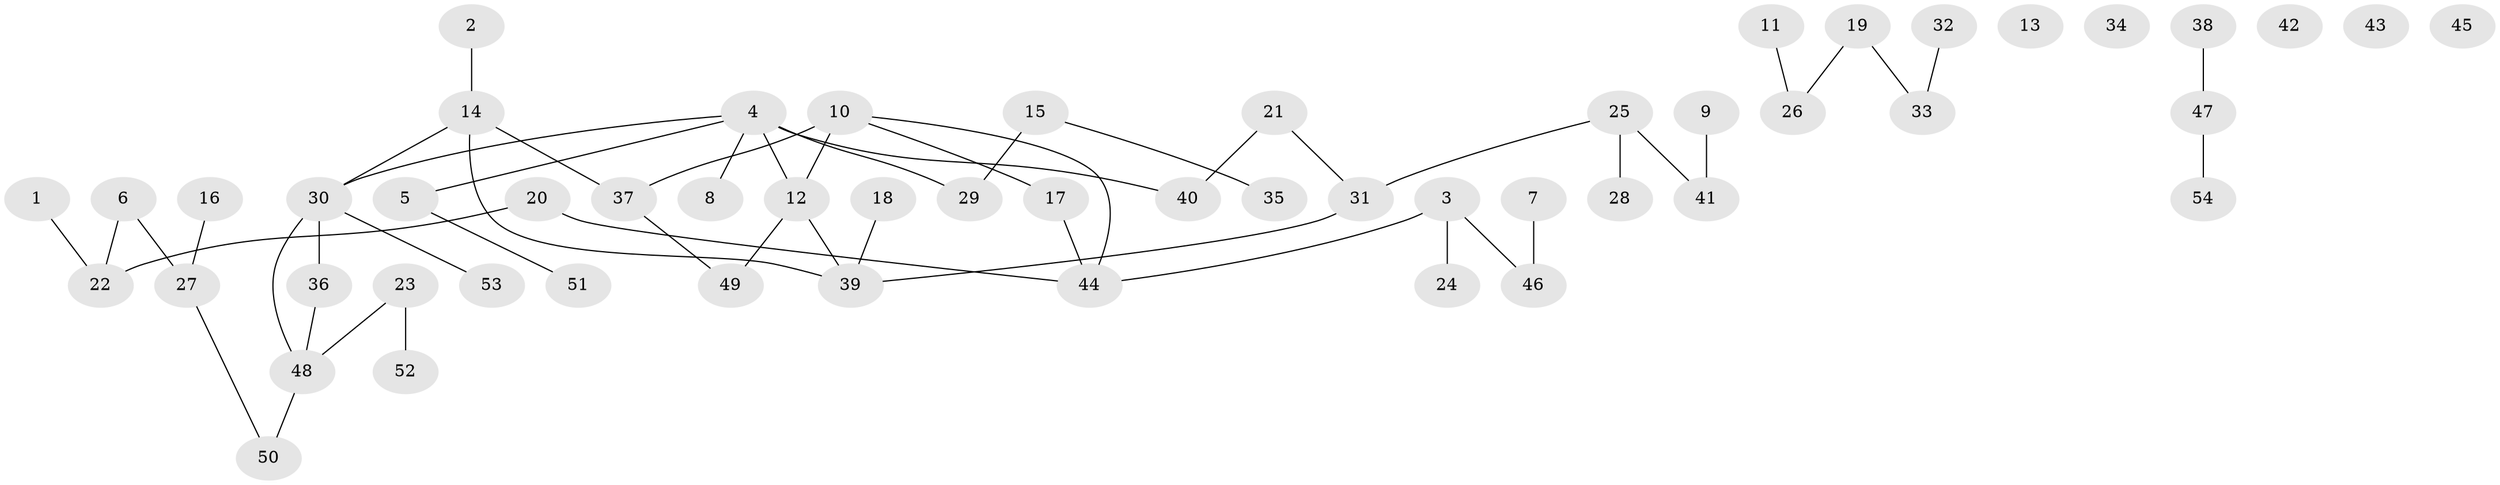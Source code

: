 // Generated by graph-tools (version 1.1) at 2025/39/03/09/25 04:39:10]
// undirected, 54 vertices, 53 edges
graph export_dot {
graph [start="1"]
  node [color=gray90,style=filled];
  1;
  2;
  3;
  4;
  5;
  6;
  7;
  8;
  9;
  10;
  11;
  12;
  13;
  14;
  15;
  16;
  17;
  18;
  19;
  20;
  21;
  22;
  23;
  24;
  25;
  26;
  27;
  28;
  29;
  30;
  31;
  32;
  33;
  34;
  35;
  36;
  37;
  38;
  39;
  40;
  41;
  42;
  43;
  44;
  45;
  46;
  47;
  48;
  49;
  50;
  51;
  52;
  53;
  54;
  1 -- 22;
  2 -- 14;
  3 -- 24;
  3 -- 44;
  3 -- 46;
  4 -- 5;
  4 -- 8;
  4 -- 12;
  4 -- 29;
  4 -- 30;
  4 -- 40;
  5 -- 51;
  6 -- 22;
  6 -- 27;
  7 -- 46;
  9 -- 41;
  10 -- 12;
  10 -- 17;
  10 -- 37;
  10 -- 44;
  11 -- 26;
  12 -- 39;
  12 -- 49;
  14 -- 30;
  14 -- 37;
  14 -- 39;
  15 -- 29;
  15 -- 35;
  16 -- 27;
  17 -- 44;
  18 -- 39;
  19 -- 26;
  19 -- 33;
  20 -- 22;
  20 -- 44;
  21 -- 31;
  21 -- 40;
  23 -- 48;
  23 -- 52;
  25 -- 28;
  25 -- 31;
  25 -- 41;
  27 -- 50;
  30 -- 36;
  30 -- 48;
  30 -- 53;
  31 -- 39;
  32 -- 33;
  36 -- 48;
  37 -- 49;
  38 -- 47;
  47 -- 54;
  48 -- 50;
}

